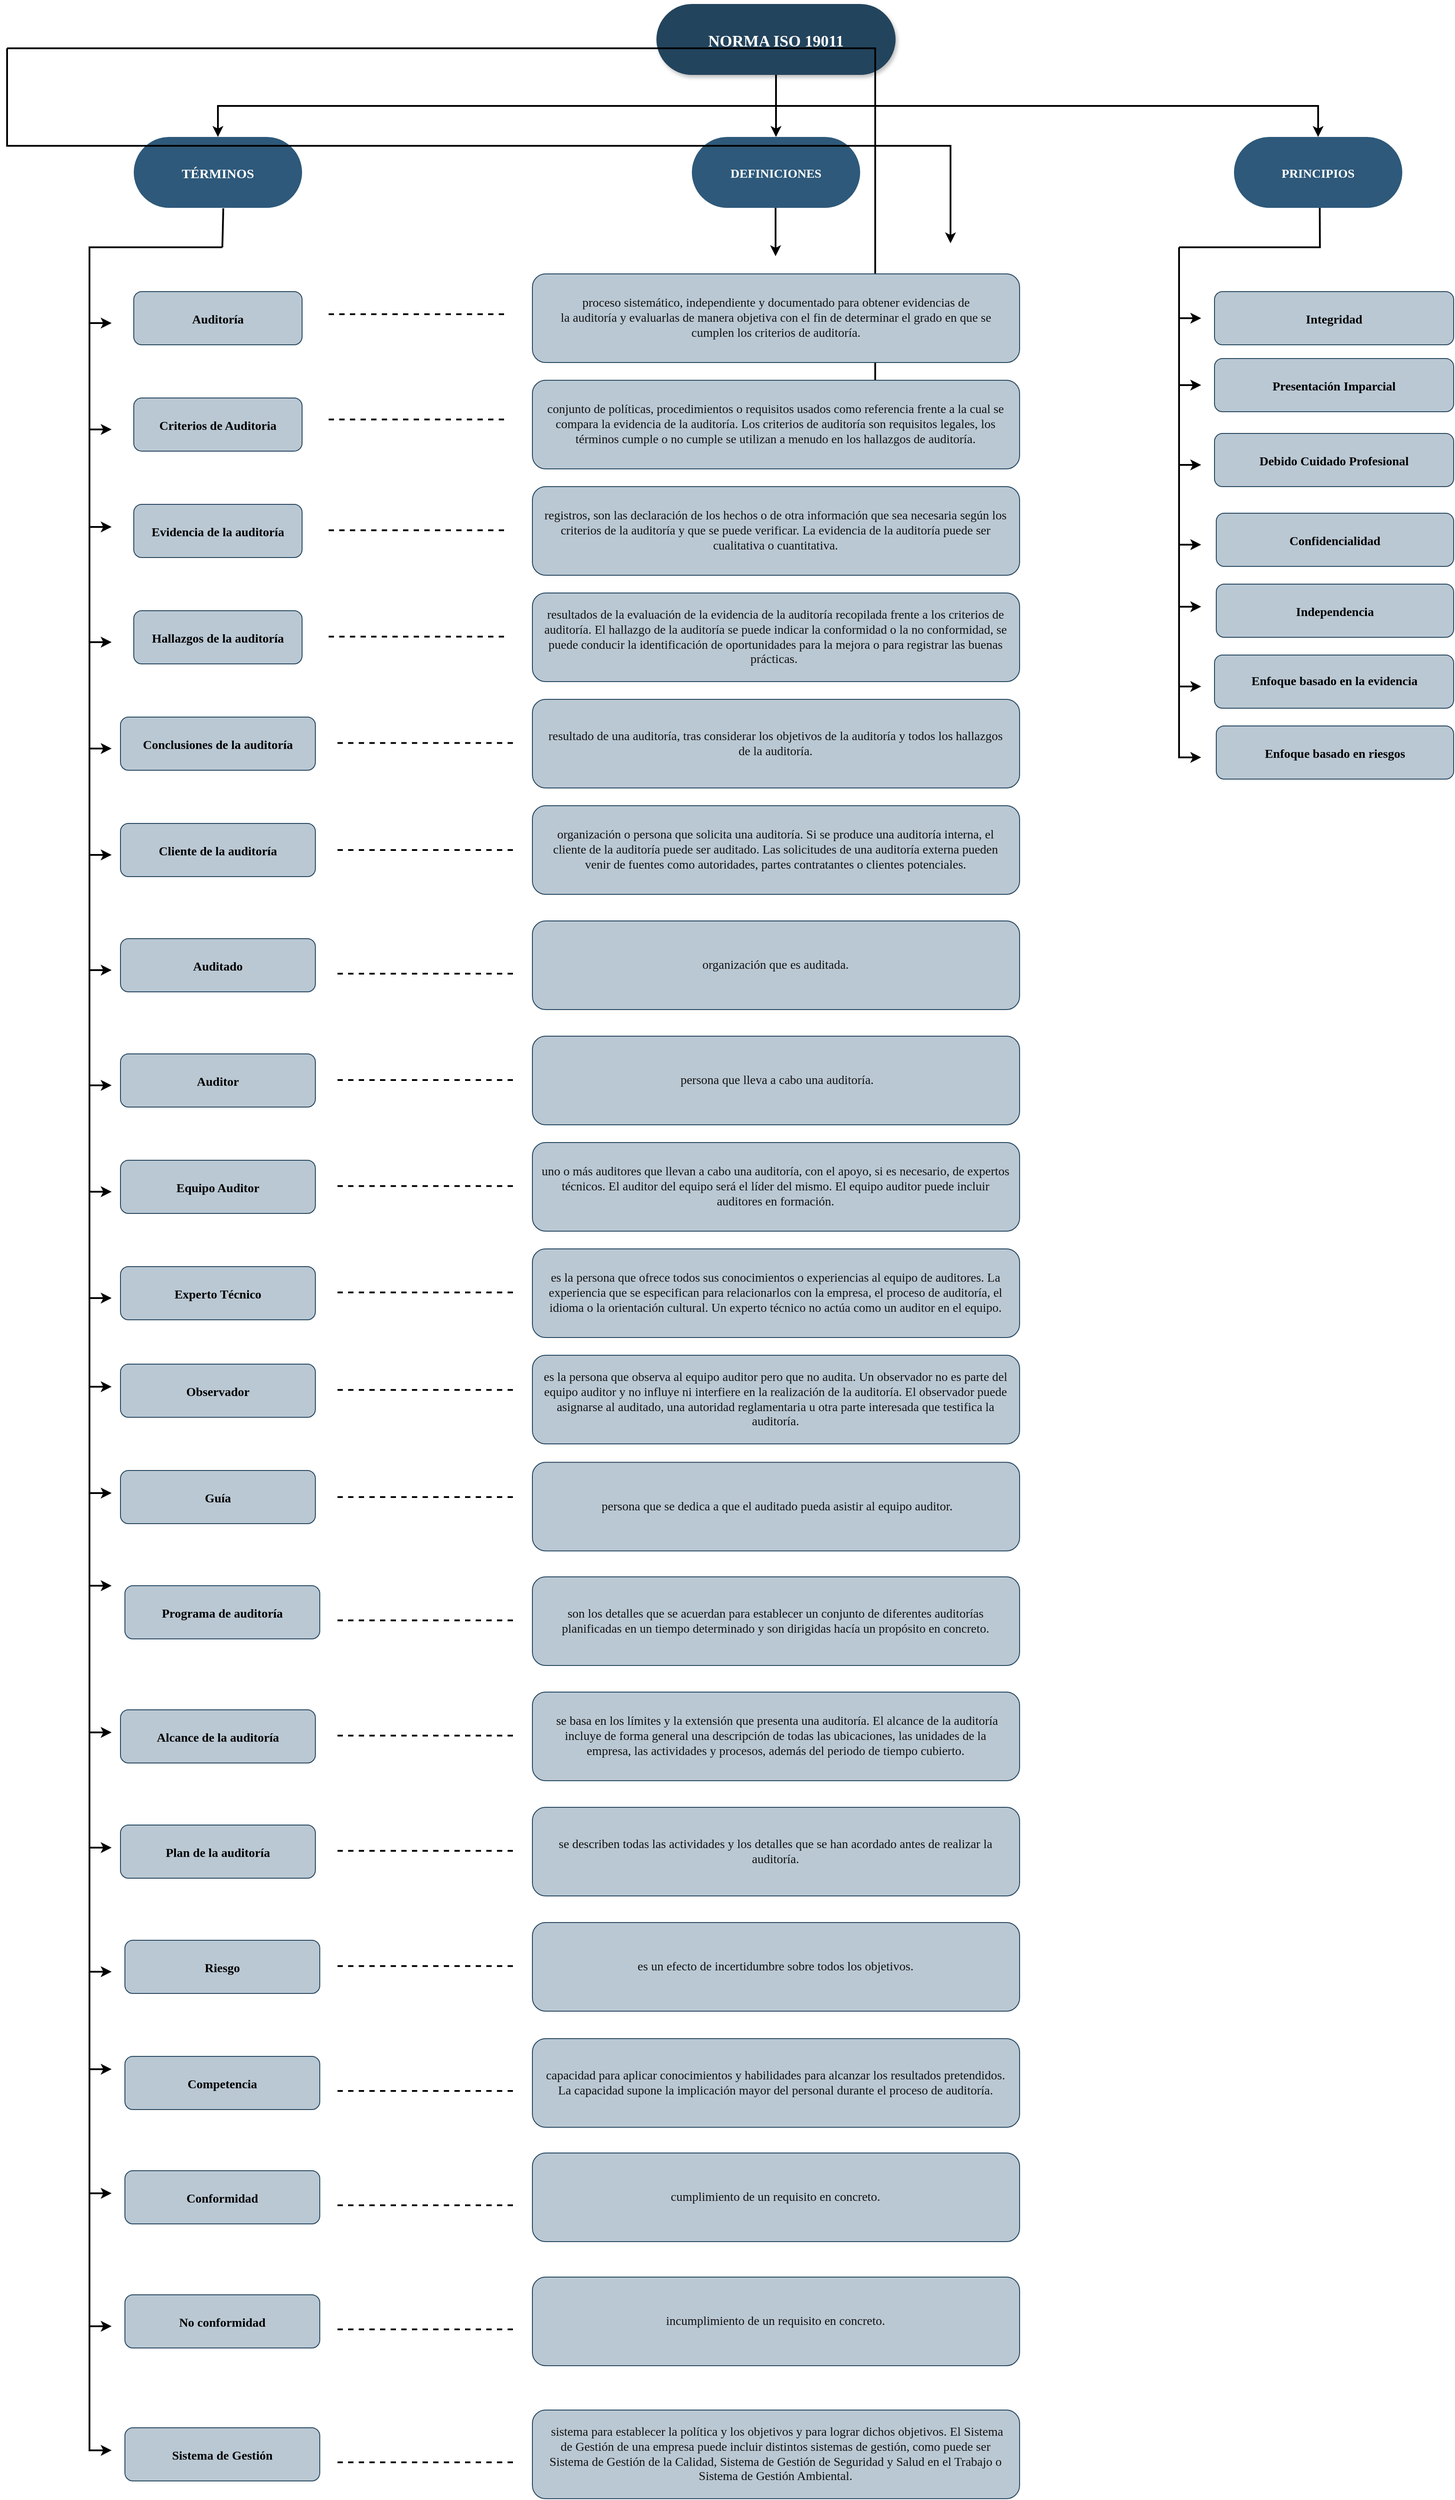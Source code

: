 <mxfile version="14.6.0" type="github">
  <diagram name="Page-1" id="2c0d36ab-eaac-3732-788b-9136903baeff">
    <mxGraphModel dx="4203" dy="1603" grid="1" gridSize="10" guides="1" tooltips="1" connect="1" arrows="1" fold="1" page="1" pageScale="1.5" pageWidth="1169" pageHeight="827" background="#ffffff" math="0" shadow="0">
      <root>
        <mxCell id="0" />
        <mxCell id="1" parent="0" />
        <mxCell id="2" value="NORMA ISO 19011" style="rounded=1;fillColor=#23445D;strokeColor=none;fontColor=#FFFFFF;fontStyle=1;fontFamily=Tahoma;fontSize=18;arcSize=50;shadow=1;sketch=0;glass=0;" parent="1" vertex="1">
          <mxGeometry x="710" y="185.5" width="270" height="80" as="geometry" />
        </mxCell>
        <mxCell id="4" value="PRINCIPIOS" style="rounded=1;gradientColor=none;strokeColor=none;fontColor=#FFFFFF;fontStyle=1;fontFamily=Tahoma;fontSize=14;arcSize=50;fillColor=#2E597A;" parent="1" vertex="1">
          <mxGeometry x="1362.0" y="335.5" width="190" height="80" as="geometry" />
        </mxCell>
        <mxCell id="9" value="" style="edgeStyle=elbowEdgeStyle;elbow=vertical;strokeWidth=2;rounded=0" parent="1" source="2" target="4" edge="1">
          <mxGeometry x="337" y="215.5" width="100" height="100" as="geometry">
            <mxPoint x="337" y="315.5" as="sourcePoint" />
            <mxPoint x="437" y="215.5" as="targetPoint" />
          </mxGeometry>
        </mxCell>
        <mxCell id="12" value="DEFINICIONES" style="rounded=1;gradientColor=none;strokeColor=none;fontColor=#FFFFFF;fontStyle=1;fontFamily=Tahoma;fontSize=14;arcSize=50;shadow=0;fillColor=#2E597A;" parent="1" vertex="1">
          <mxGeometry x="750.0" y="335.5" width="190" height="80" as="geometry" />
        </mxCell>
        <mxCell id="13" value="TÉRMINOS" style="rounded=1;gradientColor=none;strokeColor=none;fontColor=#FFFFFF;fontStyle=1;fontFamily=Tahoma;fontSize=15;arcSize=50;fillColor=#2E597A;" parent="1" vertex="1">
          <mxGeometry x="120" y="335.5" width="190" height="80" as="geometry" />
        </mxCell>
        <mxCell id="48" value="Integridad" style="rounded=1;strokeColor=#23445d;fontStyle=1;fontFamily=Tahoma;fontSize=14;fillColor=#bac8d3;" parent="1" vertex="1">
          <mxGeometry x="1340" y="510" width="270" height="60" as="geometry" />
        </mxCell>
        <mxCell id="59" value="" style="edgeStyle=elbowEdgeStyle;elbow=vertical;strokeWidth=2;rounded=0" parent="1" source="2" target="12" edge="1">
          <mxGeometry x="347" y="225.5" width="100" height="100" as="geometry">
            <mxPoint x="862.0" y="275.5" as="sourcePoint" />
            <mxPoint x="1467.0" y="345.5" as="targetPoint" />
          </mxGeometry>
        </mxCell>
        <mxCell id="61" value="" style="edgeStyle=elbowEdgeStyle;elbow=vertical;strokeWidth=2;rounded=0" parent="1" source="2" target="13" edge="1">
          <mxGeometry x="-23" y="135.5" width="100" height="100" as="geometry">
            <mxPoint x="-23" y="235.5" as="sourcePoint" />
            <mxPoint x="77" y="135.5" as="targetPoint" />
          </mxGeometry>
        </mxCell>
        <mxCell id="82" value="" style="edgeStyle=elbowEdgeStyle;elbow=horizontal;strokeWidth=2;rounded=0" parent="1" source="41" edge="1">
          <mxGeometry x="-23" y="135.5" width="100" height="100" as="geometry">
            <mxPoint x="-23" y="235.5" as="sourcePoint" />
            <mxPoint x="977" y="575.5" as="targetPoint" />
            <Array as="points">
              <mxPoint x="957" y="535.5" />
            </Array>
          </mxGeometry>
        </mxCell>
        <mxCell id="83" value="" style="edgeStyle=elbowEdgeStyle;elbow=horizontal;strokeWidth=2;rounded=0" parent="1" source="41" edge="1">
          <mxGeometry x="-23" y="135.5" width="100" height="100" as="geometry">
            <mxPoint x="-23" y="235.5" as="sourcePoint" />
            <mxPoint x="977" y="665.5" as="targetPoint" />
            <Array as="points">
              <mxPoint x="957" y="585.5" />
            </Array>
          </mxGeometry>
        </mxCell>
        <mxCell id="87" value="" style="edgeStyle=elbowEdgeStyle;elbow=horizontal;strokeWidth=2;rounded=0" parent="1" edge="1">
          <mxGeometry x="-90" y="175.5" width="100" height="100" as="geometry">
            <mxPoint x="1310" y="540" as="sourcePoint" />
            <mxPoint x="1325" y="615.5" as="targetPoint" />
            <Array as="points">
              <mxPoint x="1300" y="575.5" />
            </Array>
          </mxGeometry>
        </mxCell>
        <mxCell id="88" value="" style="edgeStyle=elbowEdgeStyle;elbow=horizontal;strokeWidth=2;rounded=0" parent="1" edge="1">
          <mxGeometry x="-90" y="175.5" width="100" height="100" as="geometry">
            <mxPoint x="1310" y="540" as="sourcePoint" />
            <mxPoint x="1325" y="705.5" as="targetPoint" />
            <Array as="points">
              <mxPoint x="1300" y="635.5" />
            </Array>
          </mxGeometry>
        </mxCell>
        <mxCell id="89" value="" style="edgeStyle=elbowEdgeStyle;elbow=horizontal;strokeWidth=2;rounded=0" parent="1" edge="1">
          <mxGeometry x="-90" y="175.5" width="100" height="100" as="geometry">
            <mxPoint x="1310" y="540" as="sourcePoint" />
            <mxPoint x="1325" y="795.5" as="targetPoint" />
            <Array as="points">
              <mxPoint x="1300" y="665.5" />
            </Array>
          </mxGeometry>
        </mxCell>
        <mxCell id="103" value="" style="edgeStyle=elbowEdgeStyle;elbow=vertical;strokeWidth=2;rounded=0" parent="1" source="10" edge="1">
          <mxGeometry x="-23" y="135.5" width="100" height="100" as="geometry">
            <mxPoint x="-23" y="235.5" as="sourcePoint" />
            <mxPoint x="1042" y="455.5" as="targetPoint" />
          </mxGeometry>
        </mxCell>
        <mxCell id="daP6FJy6vD_I7f9EfKvS-136" value="Presentación Imparcial" style="rounded=1;strokeColor=#23445d;fontStyle=1;fontFamily=Tahoma;fontSize=14;fillColor=#bac8d3;" vertex="1" parent="1">
          <mxGeometry x="1340" y="585.5" width="270" height="60" as="geometry" />
        </mxCell>
        <mxCell id="daP6FJy6vD_I7f9EfKvS-137" value="Debido Cuidado Profesional" style="rounded=1;strokeColor=#23445d;fontStyle=1;fontFamily=Tahoma;fontSize=14;fillColor=#bac8d3;" vertex="1" parent="1">
          <mxGeometry x="1340" y="670" width="270" height="60" as="geometry" />
        </mxCell>
        <mxCell id="daP6FJy6vD_I7f9EfKvS-141" value="Confidencialidad" style="rounded=1;strokeColor=#23445d;fontStyle=1;fontFamily=Tahoma;fontSize=14;fillColor=#bac8d3;" vertex="1" parent="1">
          <mxGeometry x="1342" y="760" width="268" height="60" as="geometry" />
        </mxCell>
        <mxCell id="daP6FJy6vD_I7f9EfKvS-142" value="Independencia" style="rounded=1;strokeColor=#23445d;fontStyle=1;fontFamily=Tahoma;fontSize=14;fillColor=#bac8d3;" vertex="1" parent="1">
          <mxGeometry x="1342" y="840" width="268" height="60" as="geometry" />
        </mxCell>
        <mxCell id="daP6FJy6vD_I7f9EfKvS-143" value="Enfoque basado en la evidencia" style="rounded=1;strokeColor=#23445d;fontStyle=1;fontFamily=Tahoma;fontSize=14;fillColor=#bac8d3;labelBackgroundColor=none;labelBorderColor=none;html=1;" vertex="1" parent="1">
          <mxGeometry x="1340" y="920" width="270" height="60" as="geometry" />
        </mxCell>
        <mxCell id="daP6FJy6vD_I7f9EfKvS-144" value="Enfoque basado en riesgos" style="rounded=1;strokeColor=#23445d;fontStyle=1;fontFamily=Tahoma;fontSize=14;fillColor=#bac8d3;" vertex="1" parent="1">
          <mxGeometry x="1342" y="1000" width="268" height="60" as="geometry" />
        </mxCell>
        <mxCell id="daP6FJy6vD_I7f9EfKvS-145" value="" style="edgeStyle=elbowEdgeStyle;elbow=horizontal;strokeWidth=2;rounded=0" edge="1" parent="1">
          <mxGeometry x="-90" y="415.5" width="100" height="100" as="geometry">
            <mxPoint x="1300" y="790" as="sourcePoint" />
            <mxPoint x="1325" y="1035.5" as="targetPoint" />
            <Array as="points">
              <mxPoint x="1300" y="905.5" />
            </Array>
          </mxGeometry>
        </mxCell>
        <mxCell id="daP6FJy6vD_I7f9EfKvS-146" value="" style="edgeStyle=elbowEdgeStyle;elbow=horizontal;strokeWidth=2;rounded=0" edge="1" parent="1">
          <mxGeometry x="-90" y="335.5" width="100" height="100" as="geometry">
            <mxPoint x="1300" y="710" as="sourcePoint" />
            <mxPoint x="1325" y="955.5" as="targetPoint" />
            <Array as="points">
              <mxPoint x="1300" y="825.5" />
            </Array>
          </mxGeometry>
        </mxCell>
        <mxCell id="daP6FJy6vD_I7f9EfKvS-147" value="" style="edgeStyle=elbowEdgeStyle;elbow=horizontal;strokeWidth=2;rounded=0" edge="1" parent="1">
          <mxGeometry x="-90" y="245.5" width="100" height="100" as="geometry">
            <mxPoint x="1300" y="620" as="sourcePoint" />
            <mxPoint x="1325" y="865.5" as="targetPoint" />
            <Array as="points">
              <mxPoint x="1300" y="735.5" />
            </Array>
          </mxGeometry>
        </mxCell>
        <mxCell id="daP6FJy6vD_I7f9EfKvS-149" value="Auditoría" style="rounded=1;strokeColor=#23445d;fontStyle=1;fontFamily=Tahoma;fontSize=14;fillColor=#bac8d3;" vertex="1" parent="1">
          <mxGeometry x="120" y="510" width="190" height="60" as="geometry" />
        </mxCell>
        <mxCell id="daP6FJy6vD_I7f9EfKvS-151" value="proceso sistemático, independiente y documentado para obtener evidencias de&#xa;la auditoría y evaluarlas de manera objetiva con el fin de determinar el grado en que se cumplen los criterios de auditoría." style="rounded=1;strokeColor=#23445d;fontStyle=0;fontFamily=Tahoma;fontSize=14;fillColor=#bac8d3;labelBackgroundColor=none;fontColor=#121212;whiteSpace=wrap;labelBorderColor=none;spacingTop=0;spacingBottom=0;spacingLeft=10;spacingRight=10;" vertex="1" parent="1">
          <mxGeometry x="570" y="490" width="550" height="100" as="geometry" />
        </mxCell>
        <mxCell id="daP6FJy6vD_I7f9EfKvS-155" value="" style="edgeStyle=elbowEdgeStyle;elbow=horizontal;strokeWidth=2;rounded=0" edge="1" parent="1">
          <mxGeometry x="-90" y="100" width="100" height="100" as="geometry">
            <mxPoint x="1300" y="580" as="sourcePoint" />
            <mxPoint x="1325" y="540" as="targetPoint" />
            <Array as="points">
              <mxPoint x="1300" y="500" />
            </Array>
          </mxGeometry>
        </mxCell>
        <mxCell id="daP6FJy6vD_I7f9EfKvS-158" value="" style="edgeStyle=elbowEdgeStyle;elbow=horizontal;strokeWidth=2;rounded=0;" edge="1" parent="1">
          <mxGeometry x="606.5" y="135.5" width="100" height="100" as="geometry">
            <mxPoint x="844.5" y="415.5" as="sourcePoint" />
            <mxPoint x="845" y="470" as="targetPoint" />
            <Array as="points">
              <mxPoint x="844.5" y="480" />
              <mxPoint x="859.5" y="480" />
              <mxPoint x="831.5" y="575.5" />
            </Array>
          </mxGeometry>
        </mxCell>
        <mxCell id="daP6FJy6vD_I7f9EfKvS-160" value="" style="endArrow=none;html=1;fontFamily=Tahoma;fontSize=65;fontColor=#121212;strokeWidth=2;" edge="1" parent="1">
          <mxGeometry width="50" height="50" relative="1" as="geometry">
            <mxPoint x="1300" y="560" as="sourcePoint" />
            <mxPoint x="1300" y="460" as="targetPoint" />
          </mxGeometry>
        </mxCell>
        <mxCell id="daP6FJy6vD_I7f9EfKvS-162" value="" style="endArrow=none;html=1;fontFamily=Tahoma;fontSize=65;fontColor=#121212;strokeWidth=2;" edge="1" parent="1">
          <mxGeometry width="50" height="50" relative="1" as="geometry">
            <mxPoint x="1300" y="460" as="sourcePoint" />
            <mxPoint x="1460" y="460" as="targetPoint" />
          </mxGeometry>
        </mxCell>
        <mxCell id="daP6FJy6vD_I7f9EfKvS-163" value="" style="endArrow=none;html=1;fontFamily=Tahoma;fontSize=65;fontColor=#121212;strokeWidth=2;" edge="1" parent="1">
          <mxGeometry width="50" height="50" relative="1" as="geometry">
            <mxPoint x="1458.83" y="415.5" as="sourcePoint" />
            <mxPoint x="1459" y="460" as="targetPoint" />
          </mxGeometry>
        </mxCell>
        <mxCell id="daP6FJy6vD_I7f9EfKvS-165" value="" style="endArrow=none;dashed=1;html=1;fontFamily=Tahoma;fontSize=65;fontColor=#121212;strokeWidth=2;" edge="1" parent="1">
          <mxGeometry width="50" height="50" relative="1" as="geometry">
            <mxPoint x="340" y="535.5" as="sourcePoint" />
            <mxPoint x="540" y="535.5" as="targetPoint" />
          </mxGeometry>
        </mxCell>
        <mxCell id="daP6FJy6vD_I7f9EfKvS-166" value="Criterios de Auditoria" style="rounded=1;strokeColor=#23445d;fontStyle=1;fontFamily=Tahoma;fontSize=14;fillColor=#bac8d3;" vertex="1" parent="1">
          <mxGeometry x="120" y="630" width="190" height="60" as="geometry" />
        </mxCell>
        <mxCell id="daP6FJy6vD_I7f9EfKvS-167" value="conjunto de políticas, procedimientos o requisitos usados como referencia frente a la cual se compara la evidencia de la auditoría. Los criterios de auditoría son requisitos legales, los términos cumple o no cumple se utilizan a menudo en los hallazgos de auditoría." style="rounded=1;strokeColor=#23445d;fontStyle=0;fontFamily=Tahoma;fontSize=14;fillColor=#bac8d3;labelBackgroundColor=none;fontColor=#121212;whiteSpace=wrap;labelBorderColor=none;spacingLeft=9;spacingRight=10;" vertex="1" parent="1">
          <mxGeometry x="570" y="610" width="550" height="100" as="geometry" />
        </mxCell>
        <mxCell id="daP6FJy6vD_I7f9EfKvS-168" value="" style="endArrow=none;dashed=1;html=1;fontFamily=Tahoma;fontSize=65;fontColor=#121212;strokeWidth=2;" edge="1" parent="1">
          <mxGeometry width="50" height="50" relative="1" as="geometry">
            <mxPoint x="340" y="654.29" as="sourcePoint" />
            <mxPoint x="540" y="654.29" as="targetPoint" />
          </mxGeometry>
        </mxCell>
        <mxCell id="daP6FJy6vD_I7f9EfKvS-169" value="Evidencia de la auditoría" style="rounded=1;strokeColor=#23445d;fontStyle=1;fontFamily=Tahoma;fontSize=14;fillColor=#bac8d3;" vertex="1" parent="1">
          <mxGeometry x="120" y="750" width="190" height="60" as="geometry" />
        </mxCell>
        <mxCell id="daP6FJy6vD_I7f9EfKvS-170" value="" style="endArrow=none;dashed=1;html=1;fontFamily=Tahoma;fontSize=65;fontColor=#121212;strokeWidth=2;" edge="1" parent="1">
          <mxGeometry width="50" height="50" relative="1" as="geometry">
            <mxPoint x="340" y="779.29" as="sourcePoint" />
            <mxPoint x="540" y="779.29" as="targetPoint" />
          </mxGeometry>
        </mxCell>
        <mxCell id="daP6FJy6vD_I7f9EfKvS-171" value="registros, son las declaración de los hechos o de otra información que sea necesaria según los criterios de la auditoría y que se puede verificar. La evidencia de la auditoría puede ser cualitativa o cuantitativa." style="rounded=1;strokeColor=#23445d;fontStyle=0;fontFamily=Tahoma;fontSize=14;fillColor=#bac8d3;labelBackgroundColor=none;fontColor=#121212;whiteSpace=wrap;labelBorderColor=none;spacingLeft=9;spacingRight=10;" vertex="1" parent="1">
          <mxGeometry x="570" y="730" width="550" height="100" as="geometry" />
        </mxCell>
        <mxCell id="daP6FJy6vD_I7f9EfKvS-173" value="" style="edgeStyle=elbowEdgeStyle;elbow=horizontal;strokeWidth=2;rounded=0" edge="1" parent="1">
          <mxGeometry x="-1320" y="105.5" width="100" height="100" as="geometry">
            <mxPoint x="70" y="585.5" as="sourcePoint" />
            <mxPoint x="95" y="545.5" as="targetPoint" />
            <Array as="points">
              <mxPoint x="70" y="505.5" />
            </Array>
          </mxGeometry>
        </mxCell>
        <mxCell id="daP6FJy6vD_I7f9EfKvS-174" value="" style="endArrow=none;html=1;fontFamily=Tahoma;fontSize=65;fontColor=#121212;strokeWidth=2;" edge="1" parent="1">
          <mxGeometry width="50" height="50" relative="1" as="geometry">
            <mxPoint x="70" y="535.5" as="sourcePoint" />
            <mxPoint x="70" y="481" as="targetPoint" />
          </mxGeometry>
        </mxCell>
        <mxCell id="daP6FJy6vD_I7f9EfKvS-175" value="" style="endArrow=none;html=1;fontFamily=Tahoma;fontSize=65;fontColor=#121212;strokeWidth=2;" edge="1" parent="1">
          <mxGeometry width="50" height="50" relative="1" as="geometry">
            <mxPoint x="70" y="460" as="sourcePoint" />
            <mxPoint x="220" y="460" as="targetPoint" />
          </mxGeometry>
        </mxCell>
        <mxCell id="daP6FJy6vD_I7f9EfKvS-176" value="" style="endArrow=none;html=1;fontFamily=Tahoma;fontSize=65;fontColor=#121212;strokeWidth=2;exitX=0.532;exitY=1.006;exitDx=0;exitDy=0;exitPerimeter=0;" edge="1" parent="1" source="13">
          <mxGeometry width="50" height="50" relative="1" as="geometry">
            <mxPoint x="210" y="440" as="sourcePoint" />
            <mxPoint x="220" y="460" as="targetPoint" />
          </mxGeometry>
        </mxCell>
        <mxCell id="daP6FJy6vD_I7f9EfKvS-177" value="Hallazgos de la auditoría" style="rounded=1;strokeColor=#23445d;fontStyle=1;fontFamily=Tahoma;fontSize=14;fillColor=#bac8d3;" vertex="1" parent="1">
          <mxGeometry x="120" y="870" width="190" height="60" as="geometry" />
        </mxCell>
        <mxCell id="daP6FJy6vD_I7f9EfKvS-178" value="resultados de la evaluación de la evidencia de la auditoría recopilada frente a los criterios de auditoría. El hallazgo de la auditoría se puede indicar la conformidad o la no conformidad, se puede conducir la identificación de oportunidades para la mejora o para registrar las buenas prácticas. " style="rounded=1;strokeColor=#23445d;fontStyle=0;fontFamily=Tahoma;fontSize=14;fillColor=#bac8d3;labelBackgroundColor=none;fontColor=#121212;whiteSpace=wrap;labelBorderColor=none;spacingLeft=9;spacingRight=10;" vertex="1" parent="1">
          <mxGeometry x="570" y="850" width="550" height="100" as="geometry" />
        </mxCell>
        <mxCell id="daP6FJy6vD_I7f9EfKvS-179" value="" style="endArrow=none;dashed=1;html=1;fontFamily=Tahoma;fontSize=65;fontColor=#121212;strokeWidth=2;" edge="1" parent="1">
          <mxGeometry width="50" height="50" relative="1" as="geometry">
            <mxPoint x="340" y="899.29" as="sourcePoint" />
            <mxPoint x="540" y="899.29" as="targetPoint" />
          </mxGeometry>
        </mxCell>
        <mxCell id="daP6FJy6vD_I7f9EfKvS-180" value="Conclusiones de la auditoría" style="rounded=1;strokeColor=#23445d;fontStyle=1;fontFamily=Tahoma;fontSize=14;fillColor=#bac8d3;" vertex="1" parent="1">
          <mxGeometry x="105" y="990" width="220" height="60" as="geometry" />
        </mxCell>
        <mxCell id="daP6FJy6vD_I7f9EfKvS-181" value="resultado de una auditoría, tras considerar los objetivos de la auditoría y todos los hallazgos de la auditoría." style="rounded=1;strokeColor=#23445d;fontStyle=0;fontFamily=Tahoma;fontSize=14;fillColor=#bac8d3;labelBackgroundColor=none;fontColor=#121212;whiteSpace=wrap;labelBorderColor=none;spacingLeft=9;spacingRight=10;" vertex="1" parent="1">
          <mxGeometry x="570" y="970" width="550" height="100" as="geometry" />
        </mxCell>
        <mxCell id="daP6FJy6vD_I7f9EfKvS-182" value="" style="endArrow=none;dashed=1;html=1;fontFamily=Tahoma;fontSize=65;fontColor=#121212;strokeWidth=2;" edge="1" parent="1">
          <mxGeometry width="50" height="50" relative="1" as="geometry">
            <mxPoint x="350" y="1019.29" as="sourcePoint" />
            <mxPoint x="550" y="1019.29" as="targetPoint" />
          </mxGeometry>
        </mxCell>
        <mxCell id="daP6FJy6vD_I7f9EfKvS-183" value="" style="edgeStyle=elbowEdgeStyle;elbow=horizontal;strokeWidth=2;rounded=0" edge="1" parent="1">
          <mxGeometry x="-1320" y="135.5" width="100" height="100" as="geometry">
            <mxPoint x="80" y="460" as="sourcePoint" />
            <mxPoint x="95" y="665.5" as="targetPoint" />
            <Array as="points">
              <mxPoint x="70" y="595.5" />
            </Array>
          </mxGeometry>
        </mxCell>
        <mxCell id="daP6FJy6vD_I7f9EfKvS-184" value="Cliente de la auditoría" style="rounded=1;strokeColor=#23445d;fontStyle=1;fontFamily=Tahoma;fontSize=14;fillColor=#bac8d3;" vertex="1" parent="1">
          <mxGeometry x="105" y="1110" width="220" height="60" as="geometry" />
        </mxCell>
        <mxCell id="daP6FJy6vD_I7f9EfKvS-185" value="" style="endArrow=none;dashed=1;html=1;fontFamily=Tahoma;fontSize=65;fontColor=#121212;strokeWidth=2;" edge="1" parent="1">
          <mxGeometry width="50" height="50" relative="1" as="geometry">
            <mxPoint x="350" y="1140" as="sourcePoint" />
            <mxPoint x="550" y="1140" as="targetPoint" />
          </mxGeometry>
        </mxCell>
        <mxCell id="daP6FJy6vD_I7f9EfKvS-186" value="organización o persona que solicita una auditoría. Si se produce una auditoría interna, el cliente de la auditoría puede ser auditado. Las solicitudes de una auditoría externa pueden venir de fuentes como autoridades, partes contratantes o clientes potenciales." style="rounded=1;strokeColor=#23445d;fontStyle=0;fontFamily=Tahoma;fontSize=14;fillColor=#bac8d3;labelBackgroundColor=none;fontColor=#121212;whiteSpace=wrap;labelBorderColor=none;spacingLeft=9;spacingRight=10;" vertex="1" parent="1">
          <mxGeometry x="570" y="1090" width="550" height="100" as="geometry" />
        </mxCell>
        <mxCell id="daP6FJy6vD_I7f9EfKvS-187" value="Auditado" style="rounded=1;strokeColor=#23445d;fontStyle=1;fontFamily=Tahoma;fontSize=14;fillColor=#bac8d3;" vertex="1" parent="1">
          <mxGeometry x="105" y="1240" width="220" height="60" as="geometry" />
        </mxCell>
        <mxCell id="daP6FJy6vD_I7f9EfKvS-188" value="" style="endArrow=none;dashed=1;html=1;fontFamily=Tahoma;fontSize=65;fontColor=#121212;strokeWidth=2;" edge="1" parent="1">
          <mxGeometry width="50" height="50" relative="1" as="geometry">
            <mxPoint x="350" y="1279.5" as="sourcePoint" />
            <mxPoint x="550" y="1279.5" as="targetPoint" />
          </mxGeometry>
        </mxCell>
        <mxCell id="daP6FJy6vD_I7f9EfKvS-189" value="organización que es auditada." style="rounded=1;strokeColor=#23445d;fontStyle=0;fontFamily=Tahoma;fontSize=14;fillColor=#bac8d3;labelBackgroundColor=none;fontColor=#121212;whiteSpace=wrap;labelBorderColor=none;spacingLeft=9;spacingRight=10;" vertex="1" parent="1">
          <mxGeometry x="570" y="1220" width="550" height="100" as="geometry" />
        </mxCell>
        <mxCell id="daP6FJy6vD_I7f9EfKvS-190" value="Auditor" style="rounded=1;strokeColor=#23445d;fontStyle=1;fontFamily=Tahoma;fontSize=14;fillColor=#bac8d3;" vertex="1" parent="1">
          <mxGeometry x="105" y="1370" width="220" height="60" as="geometry" />
        </mxCell>
        <mxCell id="daP6FJy6vD_I7f9EfKvS-192" value=" persona que lleva a cabo una auditoría." style="rounded=1;strokeColor=#23445d;fontStyle=0;fontFamily=Tahoma;fontSize=14;fillColor=#bac8d3;labelBackgroundColor=none;fontColor=#121212;whiteSpace=wrap;labelBorderColor=none;spacingLeft=9;spacingRight=10;" vertex="1" parent="1">
          <mxGeometry x="570" y="1350" width="550" height="100" as="geometry" />
        </mxCell>
        <mxCell id="daP6FJy6vD_I7f9EfKvS-193" value="" style="endArrow=none;dashed=1;html=1;fontFamily=Tahoma;fontSize=65;fontColor=#121212;strokeWidth=2;" edge="1" parent="1">
          <mxGeometry width="50" height="50" relative="1" as="geometry">
            <mxPoint x="350" y="1399.5" as="sourcePoint" />
            <mxPoint x="550" y="1399.5" as="targetPoint" />
          </mxGeometry>
        </mxCell>
        <mxCell id="daP6FJy6vD_I7f9EfKvS-194" value="Equipo Auditor" style="rounded=1;strokeColor=#23445d;fontStyle=1;fontFamily=Tahoma;fontSize=14;fillColor=#bac8d3;" vertex="1" parent="1">
          <mxGeometry x="105" y="1490" width="220" height="60" as="geometry" />
        </mxCell>
        <mxCell id="daP6FJy6vD_I7f9EfKvS-195" value="uno o más auditores que llevan a cabo una auditoría, con el apoyo, si es necesario, de expertos técnicos. El auditor del equipo será el líder del mismo. El equipo auditor puede incluir auditores en formación." style="rounded=1;strokeColor=#23445d;fontStyle=0;fontFamily=Tahoma;fontSize=14;fillColor=#bac8d3;labelBackgroundColor=none;fontColor=#121212;whiteSpace=wrap;labelBorderColor=none;spacingLeft=9;spacingRight=10;" vertex="1" parent="1">
          <mxGeometry x="570" y="1470" width="550" height="100" as="geometry" />
        </mxCell>
        <mxCell id="daP6FJy6vD_I7f9EfKvS-196" value="" style="endArrow=none;dashed=1;html=1;fontFamily=Tahoma;fontSize=65;fontColor=#121212;strokeWidth=2;" edge="1" parent="1">
          <mxGeometry width="50" height="50" relative="1" as="geometry">
            <mxPoint x="350" y="1519.17" as="sourcePoint" />
            <mxPoint x="550" y="1519.17" as="targetPoint" />
          </mxGeometry>
        </mxCell>
        <mxCell id="daP6FJy6vD_I7f9EfKvS-197" value="Experto Técnico" style="rounded=1;strokeColor=#23445d;fontStyle=1;fontFamily=Tahoma;fontSize=14;fillColor=#bac8d3;" vertex="1" parent="1">
          <mxGeometry x="105" y="1610" width="220" height="60" as="geometry" />
        </mxCell>
        <mxCell id="daP6FJy6vD_I7f9EfKvS-198" value="" style="endArrow=none;dashed=1;html=1;fontFamily=Tahoma;fontSize=65;fontColor=#121212;strokeWidth=2;" edge="1" parent="1">
          <mxGeometry width="50" height="50" relative="1" as="geometry">
            <mxPoint x="350" y="1639.17" as="sourcePoint" />
            <mxPoint x="550" y="1639.17" as="targetPoint" />
          </mxGeometry>
        </mxCell>
        <mxCell id="daP6FJy6vD_I7f9EfKvS-199" value="es la persona que ofrece todos sus conocimientos o experiencias al equipo de auditores. La experiencia que se especifican para relacionarlos con la empresa, el proceso de auditoría, el idioma o la orientación cultural. Un experto técnico no actúa como un auditor en el equipo." style="rounded=1;strokeColor=#23445d;fontStyle=0;fontFamily=Tahoma;fontSize=14;fillColor=#bac8d3;labelBackgroundColor=none;fontColor=#121212;whiteSpace=wrap;labelBorderColor=none;spacingLeft=9;spacingRight=10;" vertex="1" parent="1">
          <mxGeometry x="570" y="1590" width="550" height="100" as="geometry" />
        </mxCell>
        <mxCell id="daP6FJy6vD_I7f9EfKvS-200" value="Observador" style="rounded=1;strokeColor=#23445d;fontStyle=1;fontFamily=Tahoma;fontSize=14;fillColor=#bac8d3;" vertex="1" parent="1">
          <mxGeometry x="105" y="1720" width="220" height="60" as="geometry" />
        </mxCell>
        <mxCell id="daP6FJy6vD_I7f9EfKvS-201" value="" style="endArrow=none;dashed=1;html=1;fontFamily=Tahoma;fontSize=65;fontColor=#121212;strokeWidth=2;" edge="1" parent="1">
          <mxGeometry width="50" height="50" relative="1" as="geometry">
            <mxPoint x="350" y="1749.17" as="sourcePoint" />
            <mxPoint x="550" y="1749.17" as="targetPoint" />
          </mxGeometry>
        </mxCell>
        <mxCell id="daP6FJy6vD_I7f9EfKvS-202" value="es la persona que observa al equipo auditor pero que no audita. Un observador no es parte del equipo auditor y no influye ni interfiere en la realización de la auditoría. El observador puede asignarse al auditado, una autoridad reglamentaria u otra parte interesada que testifica la auditoría." style="rounded=1;strokeColor=#23445d;fontStyle=0;fontFamily=Tahoma;fontSize=14;fillColor=#bac8d3;labelBackgroundColor=none;fontColor=#121212;whiteSpace=wrap;labelBorderColor=none;spacingLeft=9;spacingRight=10;" vertex="1" parent="1">
          <mxGeometry x="570" y="1710" width="550" height="100" as="geometry" />
        </mxCell>
        <mxCell id="daP6FJy6vD_I7f9EfKvS-203" value="Guía" style="rounded=1;strokeColor=#23445d;fontStyle=1;fontFamily=Tahoma;fontSize=14;fillColor=#bac8d3;" vertex="1" parent="1">
          <mxGeometry x="105" y="1840" width="220" height="60" as="geometry" />
        </mxCell>
        <mxCell id="daP6FJy6vD_I7f9EfKvS-204" value="" style="endArrow=none;dashed=1;html=1;fontFamily=Tahoma;fontSize=65;fontColor=#121212;strokeWidth=2;" edge="1" parent="1">
          <mxGeometry width="50" height="50" relative="1" as="geometry">
            <mxPoint x="350" y="1870.0" as="sourcePoint" />
            <mxPoint x="550" y="1870.0" as="targetPoint" />
          </mxGeometry>
        </mxCell>
        <mxCell id="daP6FJy6vD_I7f9EfKvS-205" value=" persona que se dedica a que el auditado pueda asistir al equipo auditor." style="rounded=1;strokeColor=#23445d;fontStyle=0;fontFamily=Tahoma;fontSize=14;fillColor=#bac8d3;labelBackgroundColor=none;fontColor=#121212;whiteSpace=wrap;labelBorderColor=none;spacingLeft=9;spacingRight=10;" vertex="1" parent="1">
          <mxGeometry x="570" y="1830.75" width="550" height="100" as="geometry" />
        </mxCell>
        <mxCell id="daP6FJy6vD_I7f9EfKvS-206" value="Programa de auditoría" style="rounded=1;strokeColor=#23445d;fontStyle=1;fontFamily=Tahoma;fontSize=14;fillColor=#bac8d3;" vertex="1" parent="1">
          <mxGeometry x="110" y="1970" width="220" height="60" as="geometry" />
        </mxCell>
        <mxCell id="daP6FJy6vD_I7f9EfKvS-207" value="son los detalles que se acuerdan para establecer un conjunto de diferentes auditorías planificadas en un tiempo determinado y son dirigidas hacía un propósito en concreto." style="rounded=1;strokeColor=#23445d;fontStyle=0;fontFamily=Tahoma;fontSize=14;fillColor=#bac8d3;labelBackgroundColor=none;fontColor=#121212;whiteSpace=wrap;labelBorderColor=none;spacingLeft=9;spacingRight=10;" vertex="1" parent="1">
          <mxGeometry x="570" y="1960" width="550" height="100" as="geometry" />
        </mxCell>
        <mxCell id="daP6FJy6vD_I7f9EfKvS-208" value="Alcance de la auditoría" style="rounded=1;strokeColor=#23445d;fontStyle=1;fontFamily=Tahoma;fontSize=14;fillColor=#bac8d3;" vertex="1" parent="1">
          <mxGeometry x="105" y="2110" width="220" height="60" as="geometry" />
        </mxCell>
        <mxCell id="daP6FJy6vD_I7f9EfKvS-209" value=" se basa en los límites y la extensión que presenta una auditoría. El alcance de la auditoría incluye de forma general una descripción de todas las ubicaciones, las unidades de la empresa, las actividades y procesos, además del periodo de tiempo cubierto." style="rounded=1;strokeColor=#23445d;fontStyle=0;fontFamily=Tahoma;fontSize=14;fillColor=#bac8d3;labelBackgroundColor=none;fontColor=#121212;whiteSpace=wrap;labelBorderColor=none;spacingLeft=9;spacingRight=10;" vertex="1" parent="1">
          <mxGeometry x="570" y="2090" width="550" height="100" as="geometry" />
        </mxCell>
        <mxCell id="daP6FJy6vD_I7f9EfKvS-210" value="" style="edgeStyle=elbowEdgeStyle;elbow=horizontal;strokeWidth=2;rounded=0" edge="1" parent="1">
          <mxGeometry x="-1320" y="245.5" width="100" height="100" as="geometry">
            <mxPoint x="70" y="580" as="sourcePoint" />
            <mxPoint x="95" y="775.5" as="targetPoint" />
            <Array as="points">
              <mxPoint x="70" y="705.5" />
            </Array>
          </mxGeometry>
        </mxCell>
        <mxCell id="CiPUfbwNAh9lEKcv2eNm-103" value="" style="endArrow=none;dashed=1;html=1;fontFamily=Tahoma;fontSize=65;fontColor=#121212;strokeWidth=2;" edge="1" parent="1">
          <mxGeometry width="50" height="50" relative="1" as="geometry">
            <mxPoint x="350" y="2009.17" as="sourcePoint" />
            <mxPoint x="550" y="2009.17" as="targetPoint" />
          </mxGeometry>
        </mxCell>
        <mxCell id="CiPUfbwNAh9lEKcv2eNm-104" value="" style="endArrow=none;dashed=1;html=1;fontFamily=Tahoma;fontSize=65;fontColor=#121212;strokeWidth=2;" edge="1" parent="1">
          <mxGeometry width="50" height="50" relative="1" as="geometry">
            <mxPoint x="350" y="2139.17" as="sourcePoint" />
            <mxPoint x="550" y="2139.17" as="targetPoint" />
          </mxGeometry>
        </mxCell>
        <mxCell id="CiPUfbwNAh9lEKcv2eNm-105" value="Plan de la auditoría" style="rounded=1;strokeColor=#23445d;fontStyle=1;fontFamily=Tahoma;fontSize=14;fillColor=#bac8d3;" vertex="1" parent="1">
          <mxGeometry x="105" y="2240" width="220" height="60" as="geometry" />
        </mxCell>
        <mxCell id="CiPUfbwNAh9lEKcv2eNm-106" value="" style="endArrow=none;dashed=1;html=1;fontFamily=Tahoma;fontSize=65;fontColor=#121212;strokeWidth=2;" edge="1" parent="1">
          <mxGeometry width="50" height="50" relative="1" as="geometry">
            <mxPoint x="350" y="2269.17" as="sourcePoint" />
            <mxPoint x="550" y="2269.17" as="targetPoint" />
          </mxGeometry>
        </mxCell>
        <mxCell id="CiPUfbwNAh9lEKcv2eNm-107" value="se describen todas las actividades y los detalles que se han acordado antes de realizar la auditoría." style="rounded=1;strokeColor=#23445d;fontStyle=0;fontFamily=Tahoma;fontSize=14;fillColor=#bac8d3;labelBackgroundColor=none;fontColor=#121212;whiteSpace=wrap;labelBorderColor=none;spacingLeft=9;spacingRight=10;" vertex="1" parent="1">
          <mxGeometry x="570" y="2220" width="550" height="100" as="geometry" />
        </mxCell>
        <mxCell id="CiPUfbwNAh9lEKcv2eNm-108" value="Riesgo" style="rounded=1;strokeColor=#23445d;fontStyle=1;fontFamily=Tahoma;fontSize=14;fillColor=#bac8d3;" vertex="1" parent="1">
          <mxGeometry x="110" y="2370" width="220" height="60" as="geometry" />
        </mxCell>
        <mxCell id="CiPUfbwNAh9lEKcv2eNm-109" value="es un efecto de incertidumbre sobre todos los objetivos." style="rounded=1;strokeColor=#23445d;fontStyle=0;fontFamily=Tahoma;fontSize=14;fillColor=#bac8d3;labelBackgroundColor=none;fontColor=#121212;whiteSpace=wrap;labelBorderColor=none;spacingLeft=9;spacingRight=10;" vertex="1" parent="1">
          <mxGeometry x="570" y="2350" width="550" height="100" as="geometry" />
        </mxCell>
        <mxCell id="CiPUfbwNAh9lEKcv2eNm-110" value="" style="endArrow=none;dashed=1;html=1;fontFamily=Tahoma;fontSize=65;fontColor=#121212;strokeWidth=2;" edge="1" parent="1">
          <mxGeometry width="50" height="50" relative="1" as="geometry">
            <mxPoint x="350" y="2399.17" as="sourcePoint" />
            <mxPoint x="550" y="2399.17" as="targetPoint" />
          </mxGeometry>
        </mxCell>
        <mxCell id="CiPUfbwNAh9lEKcv2eNm-111" value="Competencia" style="rounded=1;strokeColor=#23445d;fontStyle=1;fontFamily=Tahoma;fontSize=14;fillColor=#bac8d3;" vertex="1" parent="1">
          <mxGeometry x="110" y="2501" width="220" height="60" as="geometry" />
        </mxCell>
        <mxCell id="CiPUfbwNAh9lEKcv2eNm-112" value="capacidad para aplicar conocimientos y habilidades para alcanzar los resultados pretendidos. La capacidad supone la implicación mayor del personal durante el proceso de auditoría." style="rounded=1;strokeColor=#23445d;fontStyle=0;fontFamily=Tahoma;fontSize=14;fillColor=#bac8d3;labelBackgroundColor=none;fontColor=#121212;whiteSpace=wrap;labelBorderColor=none;spacingLeft=9;spacingRight=10;" vertex="1" parent="1">
          <mxGeometry x="570" y="2481" width="550" height="100" as="geometry" />
        </mxCell>
        <mxCell id="CiPUfbwNAh9lEKcv2eNm-114" value="" style="endArrow=none;dashed=1;html=1;fontFamily=Tahoma;fontSize=65;fontColor=#121212;strokeWidth=2;" edge="1" parent="1">
          <mxGeometry width="50" height="50" relative="1" as="geometry">
            <mxPoint x="350" y="2540" as="sourcePoint" />
            <mxPoint x="550" y="2540" as="targetPoint" />
          </mxGeometry>
        </mxCell>
        <mxCell id="CiPUfbwNAh9lEKcv2eNm-116" value="Conformidad" style="rounded=1;strokeColor=#23445d;fontStyle=1;fontFamily=Tahoma;fontSize=14;fillColor=#bac8d3;" vertex="1" parent="1">
          <mxGeometry x="110" y="2630" width="220" height="60" as="geometry" />
        </mxCell>
        <mxCell id="CiPUfbwNAh9lEKcv2eNm-117" value="cumplimiento de un requisito en concreto." style="rounded=1;strokeColor=#23445d;fontStyle=0;fontFamily=Tahoma;fontSize=14;fillColor=#bac8d3;labelBackgroundColor=none;fontColor=#121212;whiteSpace=wrap;labelBorderColor=none;spacingLeft=9;spacingRight=10;" vertex="1" parent="1">
          <mxGeometry x="570" y="2610" width="550" height="100" as="geometry" />
        </mxCell>
        <mxCell id="CiPUfbwNAh9lEKcv2eNm-118" value="" style="endArrow=none;dashed=1;html=1;fontFamily=Tahoma;fontSize=65;fontColor=#121212;strokeWidth=2;" edge="1" parent="1">
          <mxGeometry width="50" height="50" relative="1" as="geometry">
            <mxPoint x="350" y="2669" as="sourcePoint" />
            <mxPoint x="550" y="2669" as="targetPoint" />
          </mxGeometry>
        </mxCell>
        <mxCell id="CiPUfbwNAh9lEKcv2eNm-119" value="No conformidad" style="rounded=1;strokeColor=#23445d;fontStyle=1;fontFamily=Tahoma;fontSize=14;fillColor=#bac8d3;" vertex="1" parent="1">
          <mxGeometry x="110" y="2770" width="220" height="60" as="geometry" />
        </mxCell>
        <mxCell id="CiPUfbwNAh9lEKcv2eNm-120" value="incumplimiento de un requisito en concreto." style="rounded=1;strokeColor=#23445d;fontStyle=0;fontFamily=Tahoma;fontSize=14;fillColor=#bac8d3;labelBackgroundColor=none;fontColor=#121212;whiteSpace=wrap;labelBorderColor=none;spacingLeft=9;spacingRight=10;" vertex="1" parent="1">
          <mxGeometry x="570" y="2750" width="550" height="100" as="geometry" />
        </mxCell>
        <mxCell id="CiPUfbwNAh9lEKcv2eNm-121" value="" style="endArrow=none;dashed=1;html=1;fontFamily=Tahoma;fontSize=65;fontColor=#121212;strokeWidth=2;" edge="1" parent="1">
          <mxGeometry width="50" height="50" relative="1" as="geometry">
            <mxPoint x="350" y="2809" as="sourcePoint" />
            <mxPoint x="550" y="2809" as="targetPoint" />
          </mxGeometry>
        </mxCell>
        <mxCell id="CiPUfbwNAh9lEKcv2eNm-126" value="Sistema de Gestión" style="rounded=1;strokeColor=#23445d;fontStyle=1;fontFamily=Tahoma;fontSize=14;fillColor=#bac8d3;" vertex="1" parent="1">
          <mxGeometry x="110" y="2920" width="220" height="60" as="geometry" />
        </mxCell>
        <mxCell id="CiPUfbwNAh9lEKcv2eNm-127" value=" sistema para establecer la política y los objetivos y para lograr dichos objetivos. El Sistema de Gestión de una empresa puede incluir distintos sistemas de gestión, como puede ser Sistema de Gestión de la Calidad, Sistema de Gestión de Seguridad y Salud en el Trabajo o Sistema de Gestión Ambiental." style="rounded=1;strokeColor=#23445d;fontStyle=0;fontFamily=Tahoma;fontSize=14;fillColor=#bac8d3;labelBackgroundColor=none;fontColor=#121212;whiteSpace=wrap;labelBorderColor=none;spacingLeft=9;spacingRight=10;" vertex="1" parent="1">
          <mxGeometry x="570" y="2900" width="550" height="100" as="geometry" />
        </mxCell>
        <mxCell id="CiPUfbwNAh9lEKcv2eNm-128" value="" style="endArrow=none;dashed=1;html=1;fontFamily=Tahoma;fontSize=65;fontColor=#121212;strokeWidth=2;" edge="1" parent="1">
          <mxGeometry width="50" height="50" relative="1" as="geometry">
            <mxPoint x="350" y="2959" as="sourcePoint" />
            <mxPoint x="550" y="2959" as="targetPoint" />
          </mxGeometry>
        </mxCell>
        <mxCell id="CiPUfbwNAh9lEKcv2eNm-129" value="" style="edgeStyle=elbowEdgeStyle;elbow=horizontal;strokeWidth=2;rounded=0" edge="1" parent="1">
          <mxGeometry x="-1320" y="375.5" width="100" height="100" as="geometry">
            <mxPoint x="70" y="710" as="sourcePoint" />
            <mxPoint x="95" y="905.5" as="targetPoint" />
            <Array as="points">
              <mxPoint x="70" y="835.5" />
            </Array>
          </mxGeometry>
        </mxCell>
        <mxCell id="CiPUfbwNAh9lEKcv2eNm-130" value="" style="edgeStyle=elbowEdgeStyle;elbow=horizontal;strokeWidth=2;rounded=0" edge="1" parent="1">
          <mxGeometry x="-1320" y="495.5" width="100" height="100" as="geometry">
            <mxPoint x="70" y="830" as="sourcePoint" />
            <mxPoint x="95" y="1025.5" as="targetPoint" />
            <Array as="points">
              <mxPoint x="70" y="955.5" />
            </Array>
          </mxGeometry>
        </mxCell>
        <mxCell id="CiPUfbwNAh9lEKcv2eNm-131" value="" style="edgeStyle=elbowEdgeStyle;elbow=horizontal;strokeWidth=2;rounded=0" edge="1" parent="1">
          <mxGeometry x="-1320" y="615.5" width="100" height="100" as="geometry">
            <mxPoint x="70" y="950" as="sourcePoint" />
            <mxPoint x="95" y="1145.5" as="targetPoint" />
            <Array as="points">
              <mxPoint x="70" y="1075.5" />
            </Array>
          </mxGeometry>
        </mxCell>
        <mxCell id="CiPUfbwNAh9lEKcv2eNm-132" value="" style="edgeStyle=elbowEdgeStyle;elbow=horizontal;strokeWidth=2;rounded=0" edge="1" parent="1">
          <mxGeometry x="-1320" y="745.5" width="100" height="100" as="geometry">
            <mxPoint x="70" y="1080" as="sourcePoint" />
            <mxPoint x="95" y="1275.5" as="targetPoint" />
            <Array as="points">
              <mxPoint x="70" y="1205.5" />
            </Array>
          </mxGeometry>
        </mxCell>
        <mxCell id="CiPUfbwNAh9lEKcv2eNm-133" value="" style="edgeStyle=elbowEdgeStyle;elbow=horizontal;strokeWidth=2;rounded=0" edge="1" parent="1">
          <mxGeometry x="-1320" y="875.5" width="100" height="100" as="geometry">
            <mxPoint x="70" y="1210" as="sourcePoint" />
            <mxPoint x="95" y="1405.5" as="targetPoint" />
            <Array as="points">
              <mxPoint x="70" y="1335.5" />
            </Array>
          </mxGeometry>
        </mxCell>
        <mxCell id="CiPUfbwNAh9lEKcv2eNm-134" value="" style="edgeStyle=elbowEdgeStyle;elbow=horizontal;strokeWidth=2;rounded=0" edge="1" parent="1">
          <mxGeometry x="-1320" y="995.5" width="100" height="100" as="geometry">
            <mxPoint x="70" y="1330" as="sourcePoint" />
            <mxPoint x="95" y="1525.5" as="targetPoint" />
            <Array as="points">
              <mxPoint x="70" y="1455.5" />
            </Array>
          </mxGeometry>
        </mxCell>
        <mxCell id="CiPUfbwNAh9lEKcv2eNm-135" value="" style="edgeStyle=elbowEdgeStyle;elbow=horizontal;strokeWidth=2;rounded=0" edge="1" parent="1">
          <mxGeometry x="-1320" y="1115.5" width="100" height="100" as="geometry">
            <mxPoint x="70" y="1450" as="sourcePoint" />
            <mxPoint x="95" y="1645.5" as="targetPoint" />
            <Array as="points">
              <mxPoint x="70" y="1575.5" />
            </Array>
          </mxGeometry>
        </mxCell>
        <mxCell id="CiPUfbwNAh9lEKcv2eNm-136" value="" style="edgeStyle=elbowEdgeStyle;elbow=horizontal;strokeWidth=2;rounded=0" edge="1" parent="1">
          <mxGeometry x="-1320" y="1215.5" width="100" height="100" as="geometry">
            <mxPoint x="70" y="1550" as="sourcePoint" />
            <mxPoint x="95" y="1745.5" as="targetPoint" />
            <Array as="points">
              <mxPoint x="70" y="1675.5" />
            </Array>
          </mxGeometry>
        </mxCell>
        <mxCell id="CiPUfbwNAh9lEKcv2eNm-137" value="" style="edgeStyle=elbowEdgeStyle;elbow=horizontal;strokeWidth=2;rounded=0" edge="1" parent="1">
          <mxGeometry x="-1320" y="1335.5" width="100" height="100" as="geometry">
            <mxPoint x="70" y="1670" as="sourcePoint" />
            <mxPoint x="95" y="1865.5" as="targetPoint" />
            <Array as="points">
              <mxPoint x="70" y="1795.5" />
            </Array>
          </mxGeometry>
        </mxCell>
        <mxCell id="CiPUfbwNAh9lEKcv2eNm-138" value="" style="edgeStyle=elbowEdgeStyle;elbow=horizontal;strokeWidth=2;rounded=0" edge="1" parent="1">
          <mxGeometry x="-1320" y="1485.5" width="100" height="100" as="geometry">
            <mxPoint x="70" y="1820" as="sourcePoint" />
            <mxPoint x="95" y="1970" as="targetPoint" />
            <Array as="points">
              <mxPoint x="70" y="1945.5" />
            </Array>
          </mxGeometry>
        </mxCell>
        <mxCell id="CiPUfbwNAh9lEKcv2eNm-139" value="" style="edgeStyle=elbowEdgeStyle;elbow=horizontal;strokeWidth=2;rounded=0" edge="1" parent="1">
          <mxGeometry x="-1320" y="1605.5" width="100" height="100" as="geometry">
            <mxPoint x="70" y="1940" as="sourcePoint" />
            <mxPoint x="95" y="2135.5" as="targetPoint" />
            <Array as="points">
              <mxPoint x="70" y="2065.5" />
            </Array>
          </mxGeometry>
        </mxCell>
        <mxCell id="CiPUfbwNAh9lEKcv2eNm-140" value="" style="edgeStyle=elbowEdgeStyle;elbow=horizontal;strokeWidth=2;rounded=0" edge="1" parent="1">
          <mxGeometry x="-1320" y="1735.5" width="100" height="100" as="geometry">
            <mxPoint x="70" y="2070" as="sourcePoint" />
            <mxPoint x="95" y="2265.5" as="targetPoint" />
            <Array as="points">
              <mxPoint x="70" y="2195.5" />
            </Array>
          </mxGeometry>
        </mxCell>
        <mxCell id="CiPUfbwNAh9lEKcv2eNm-141" value="" style="edgeStyle=elbowEdgeStyle;elbow=horizontal;strokeWidth=2;rounded=0" edge="1" parent="1">
          <mxGeometry x="-1320" y="1875.5" width="100" height="100" as="geometry">
            <mxPoint x="70" y="2210" as="sourcePoint" />
            <mxPoint x="95" y="2405.5" as="targetPoint" />
            <Array as="points">
              <mxPoint x="70" y="2335.5" />
            </Array>
          </mxGeometry>
        </mxCell>
        <mxCell id="CiPUfbwNAh9lEKcv2eNm-142" value="" style="edgeStyle=elbowEdgeStyle;elbow=horizontal;strokeWidth=2;rounded=0" edge="1" parent="1">
          <mxGeometry x="-1320" y="1985.5" width="100" height="100" as="geometry">
            <mxPoint x="70" y="2320" as="sourcePoint" />
            <mxPoint x="95" y="2515.5" as="targetPoint" />
            <Array as="points">
              <mxPoint x="70" y="2445.5" />
            </Array>
          </mxGeometry>
        </mxCell>
        <mxCell id="CiPUfbwNAh9lEKcv2eNm-143" value="" style="edgeStyle=elbowEdgeStyle;elbow=horizontal;strokeWidth=2;rounded=0" edge="1" parent="1">
          <mxGeometry x="-1320" y="2125.5" width="100" height="100" as="geometry">
            <mxPoint x="70" y="2460" as="sourcePoint" />
            <mxPoint x="95" y="2655.5" as="targetPoint" />
            <Array as="points">
              <mxPoint x="70" y="2585.5" />
            </Array>
          </mxGeometry>
        </mxCell>
        <mxCell id="CiPUfbwNAh9lEKcv2eNm-144" value="" style="edgeStyle=elbowEdgeStyle;elbow=horizontal;strokeWidth=2;rounded=0" edge="1" parent="1">
          <mxGeometry x="-1320" y="2275.5" width="100" height="100" as="geometry">
            <mxPoint x="70" y="2610" as="sourcePoint" />
            <mxPoint x="95" y="2805.5" as="targetPoint" />
            <Array as="points">
              <mxPoint x="70" y="2735.5" />
            </Array>
          </mxGeometry>
        </mxCell>
        <mxCell id="CiPUfbwNAh9lEKcv2eNm-145" value="" style="edgeStyle=elbowEdgeStyle;elbow=horizontal;strokeWidth=2;rounded=0" edge="1" parent="1">
          <mxGeometry x="-1320" y="2415.5" width="100" height="100" as="geometry">
            <mxPoint x="70" y="2750" as="sourcePoint" />
            <mxPoint x="95" y="2945.5" as="targetPoint" />
            <Array as="points">
              <mxPoint x="70" y="2875.5" />
            </Array>
          </mxGeometry>
        </mxCell>
      </root>
    </mxGraphModel>
  </diagram>
</mxfile>
